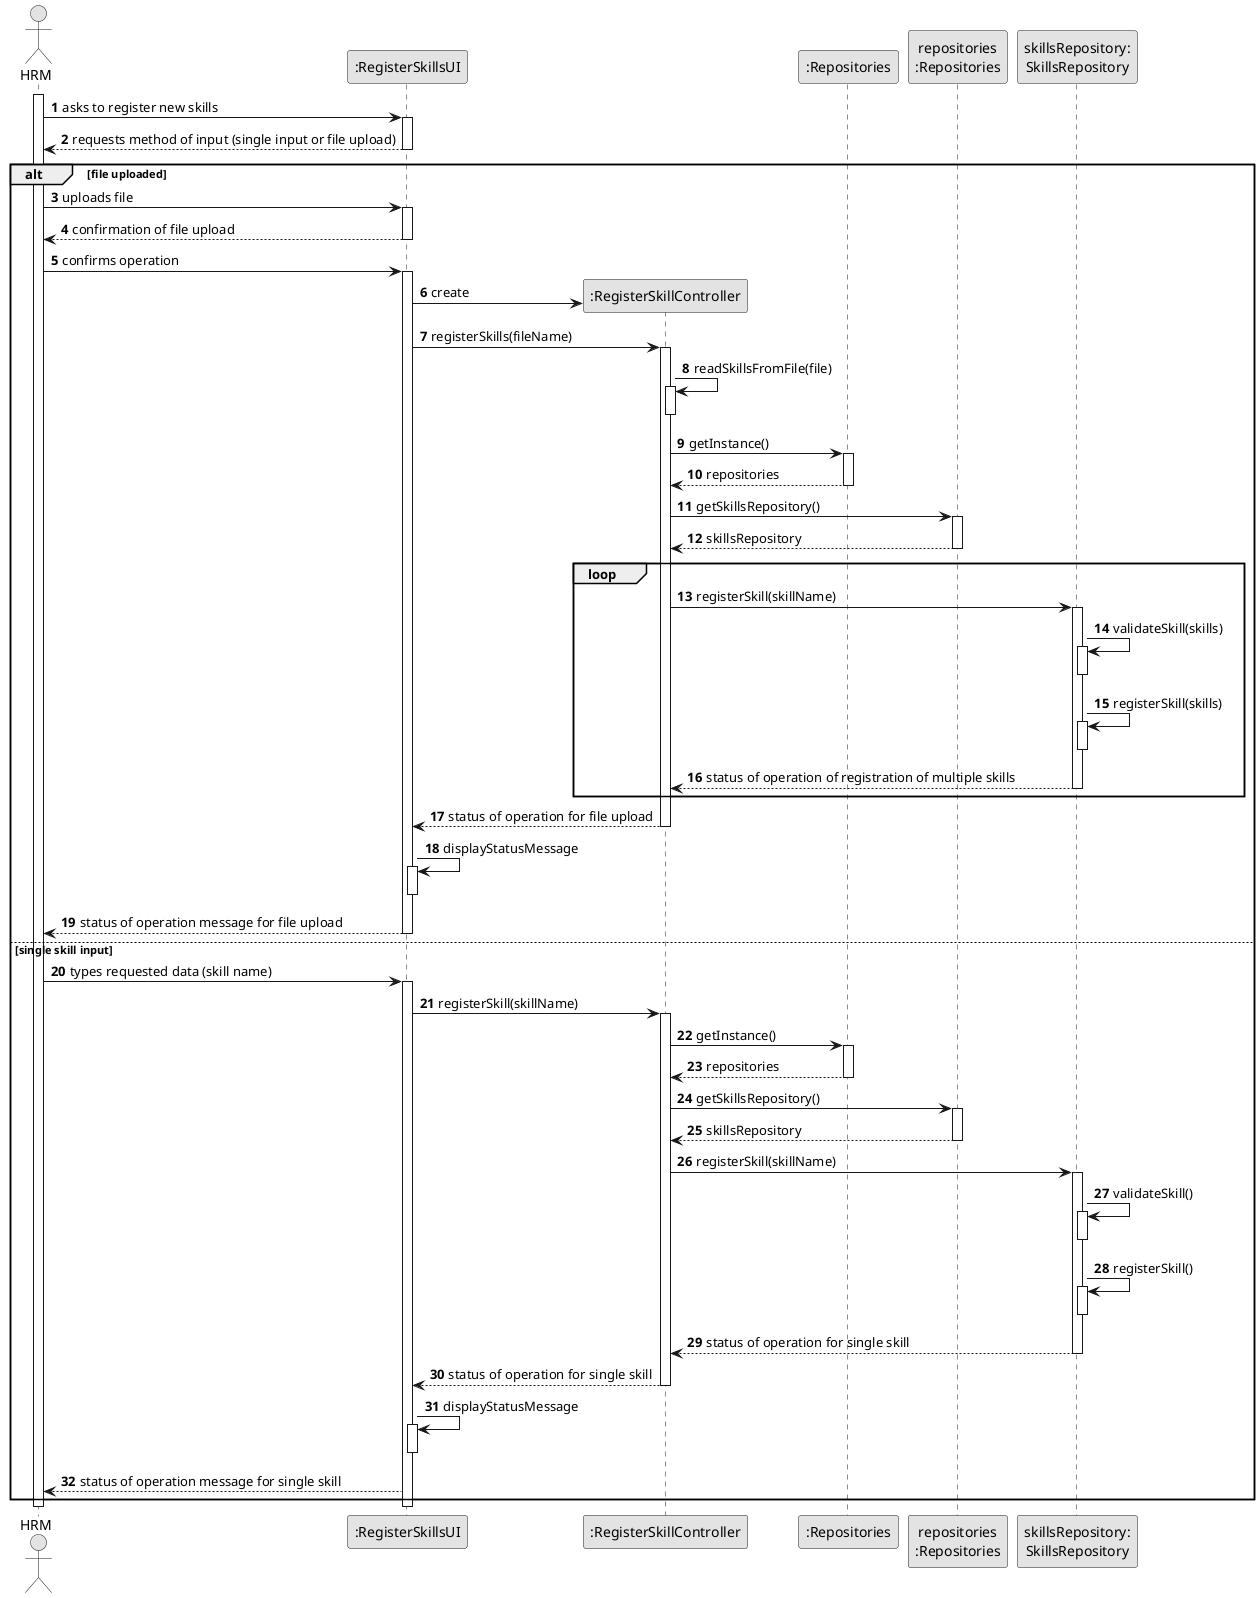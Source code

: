 @startuml
skinparam monochrome true
skinparam packageStyle rectangle
skinparam shadowing false

autonumber

'hide footbox
actor "HRM" as ADM
participant ":RegisterSkillsUI" as UI
participant ":RegisterSkillController" as CTRL
participant ":Repositories" as RepositorySingleton
participant "repositories\n:Repositories" as PLAT
participant "skillsRepository:\nSkillsRepository" as skillsRepository


activate ADM

    ADM -> UI : asks to register new skills
    activate UI
    UI --> ADM : requests method of input (single input or file upload)
    deactivate UI



    ' Branch for handling file upload
    alt file uploaded



            ADM -> UI : uploads file
            activate UI



            UI --> ADM : confirmation of file upload
            deactivate UI

            ADM -> UI : confirms operation
            activate UI

            UI -> CTRL** : create
        UI -> CTRL : registerSkills(fileName)
        activate CTRL

        CTRL -> CTRL : readSkillsFromFile(file)
                activate CTRL
                deactivate CTRL

        CTRL -> RepositorySingleton : getInstance()
        activate RepositorySingleton

        RepositorySingleton --> CTRL: repositories
        deactivate RepositorySingleton

        CTRL -> PLAT : getSkillsRepository()
        activate PLAT

        PLAT --> CTRL: skillsRepository
        deactivate PLAT

        loop

        CTRL -> skillsRepository : registerSkill(skillName)
        activate skillsRepository
        skillsRepository -> skillsRepository : validateSkill(skills)
        activate skillsRepository
        deactivate skillsRepository
        skillsRepository -> skillsRepository : registerSkill(skills)
        activate skillsRepository
        deactivate skillsRepository
        skillsRepository --> CTRL : status of operation of registration of multiple skills
        deactivate skillsRepository

        end

        CTRL --> UI : status of operation for file upload
        deactivate CTRL
        UI -> UI : displayStatusMessage
        activate UI
        deactivate UI

        UI --> ADM : status of operation message for file upload
        deactivate UI
    else single skill input

        ADM -> UI : types requested data (skill name)
            activate UI


        UI -> CTRL : registerSkill(skillName)


        activate CTRL

        CTRL -> RepositorySingleton : getInstance()
        activate RepositorySingleton

        RepositorySingleton --> CTRL: repositories
        deactivate RepositorySingleton

        CTRL -> PLAT : getSkillsRepository()
        activate PLAT

        PLAT --> CTRL: skillsRepository
        deactivate PLAT

        CTRL -> skillsRepository : registerSkill(skillName)
        activate skillsRepository

        skillsRepository -> skillsRepository : validateSkill()
        activate skillsRepository
        deactivate skillsRepository
        skillsRepository -> skillsRepository : registerSkill()
        activate skillsRepository
        deactivate skillsRepository
        skillsRepository --> CTRL : status of operation for single skill
        deactivate skillsRepository

        CTRL --> UI : status of operation for single skill
        deactivate CTRL

        UI -> UI : displayStatusMessage
        activate UI
        deactivate UI

        UI --> ADM : status of operation message for single skill
    end

    deactivate UI

deactivate ADM

@enduml
